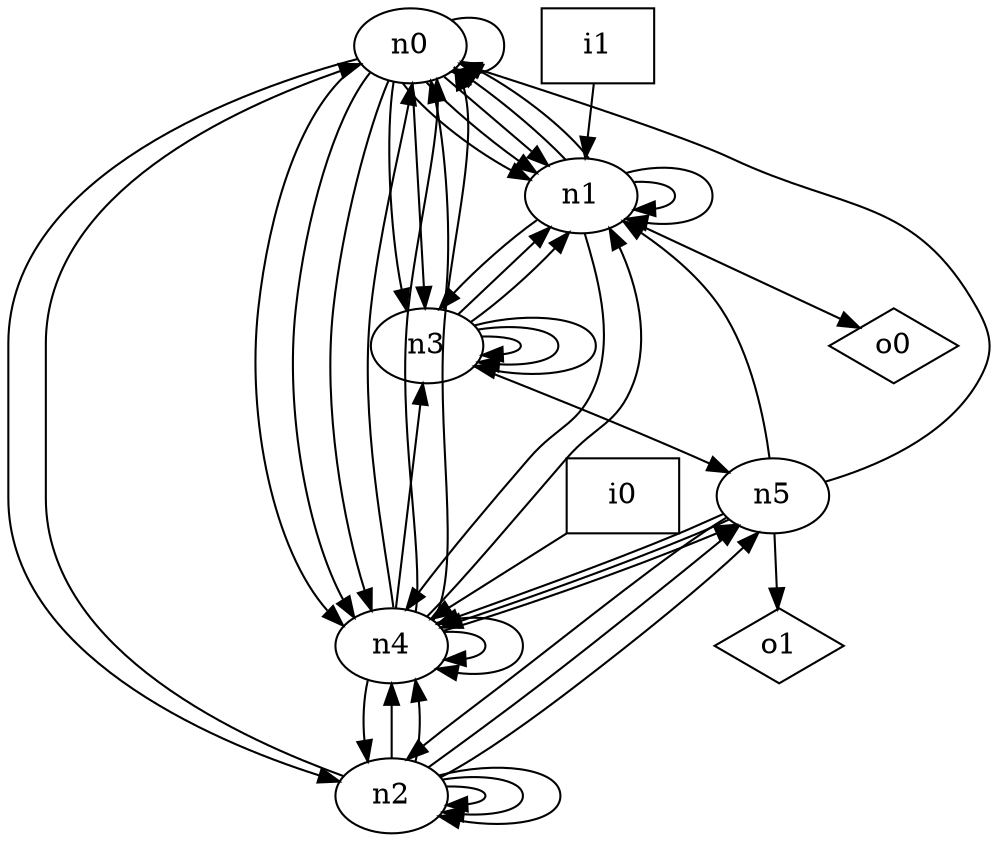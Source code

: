 digraph G {
n0 [label="n0"];
n1 [label="n1"];
n2 [label="n2"];
n3 [label="n3"];
n4 [label="n4"];
n5 [label="n5"];
n6 [label="i0",shape="box"];
n7 [label="i1",shape="box"];
n8 [label="o0",shape="diamond"];
n9 [label="o1",shape="diamond"];
n0 -> n0
n0 -> n1
n0 -> n1
n0 -> n1
n0 -> n2
n0 -> n3
n0 -> n3
n0 -> n4
n0 -> n4
n0 -> n4
n1 -> n0
n1 -> n0
n1 -> n1
n1 -> n1
n1 -> n3
n1 -> n4
n1 -> n8
n2 -> n0
n2 -> n2
n2 -> n2
n2 -> n2
n2 -> n4
n2 -> n4
n2 -> n5
n2 -> n5
n3 -> n0
n3 -> n1
n3 -> n1
n3 -> n3
n3 -> n3
n3 -> n3
n3 -> n5
n4 -> n0
n4 -> n0
n4 -> n0
n4 -> n1
n4 -> n2
n4 -> n3
n4 -> n4
n4 -> n4
n4 -> n5
n5 -> n0
n5 -> n1
n5 -> n2
n5 -> n4
n5 -> n4
n5 -> n9
n6 -> n4
n7 -> n1
}